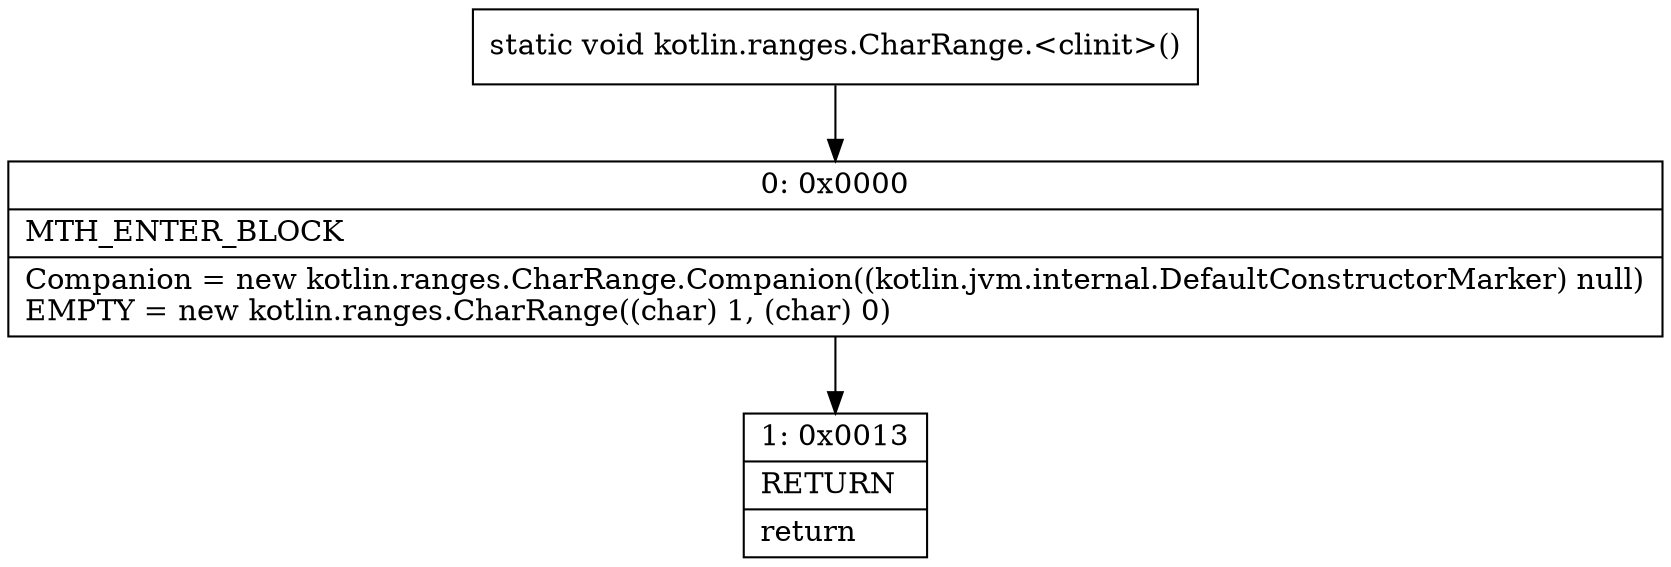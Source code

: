 digraph "CFG forkotlin.ranges.CharRange.\<clinit\>()V" {
Node_0 [shape=record,label="{0\:\ 0x0000|MTH_ENTER_BLOCK\l|Companion = new kotlin.ranges.CharRange.Companion((kotlin.jvm.internal.DefaultConstructorMarker) null)\lEMPTY = new kotlin.ranges.CharRange((char) 1, (char) 0)\l}"];
Node_1 [shape=record,label="{1\:\ 0x0013|RETURN\l|return\l}"];
MethodNode[shape=record,label="{static void kotlin.ranges.CharRange.\<clinit\>() }"];
MethodNode -> Node_0;
Node_0 -> Node_1;
}

